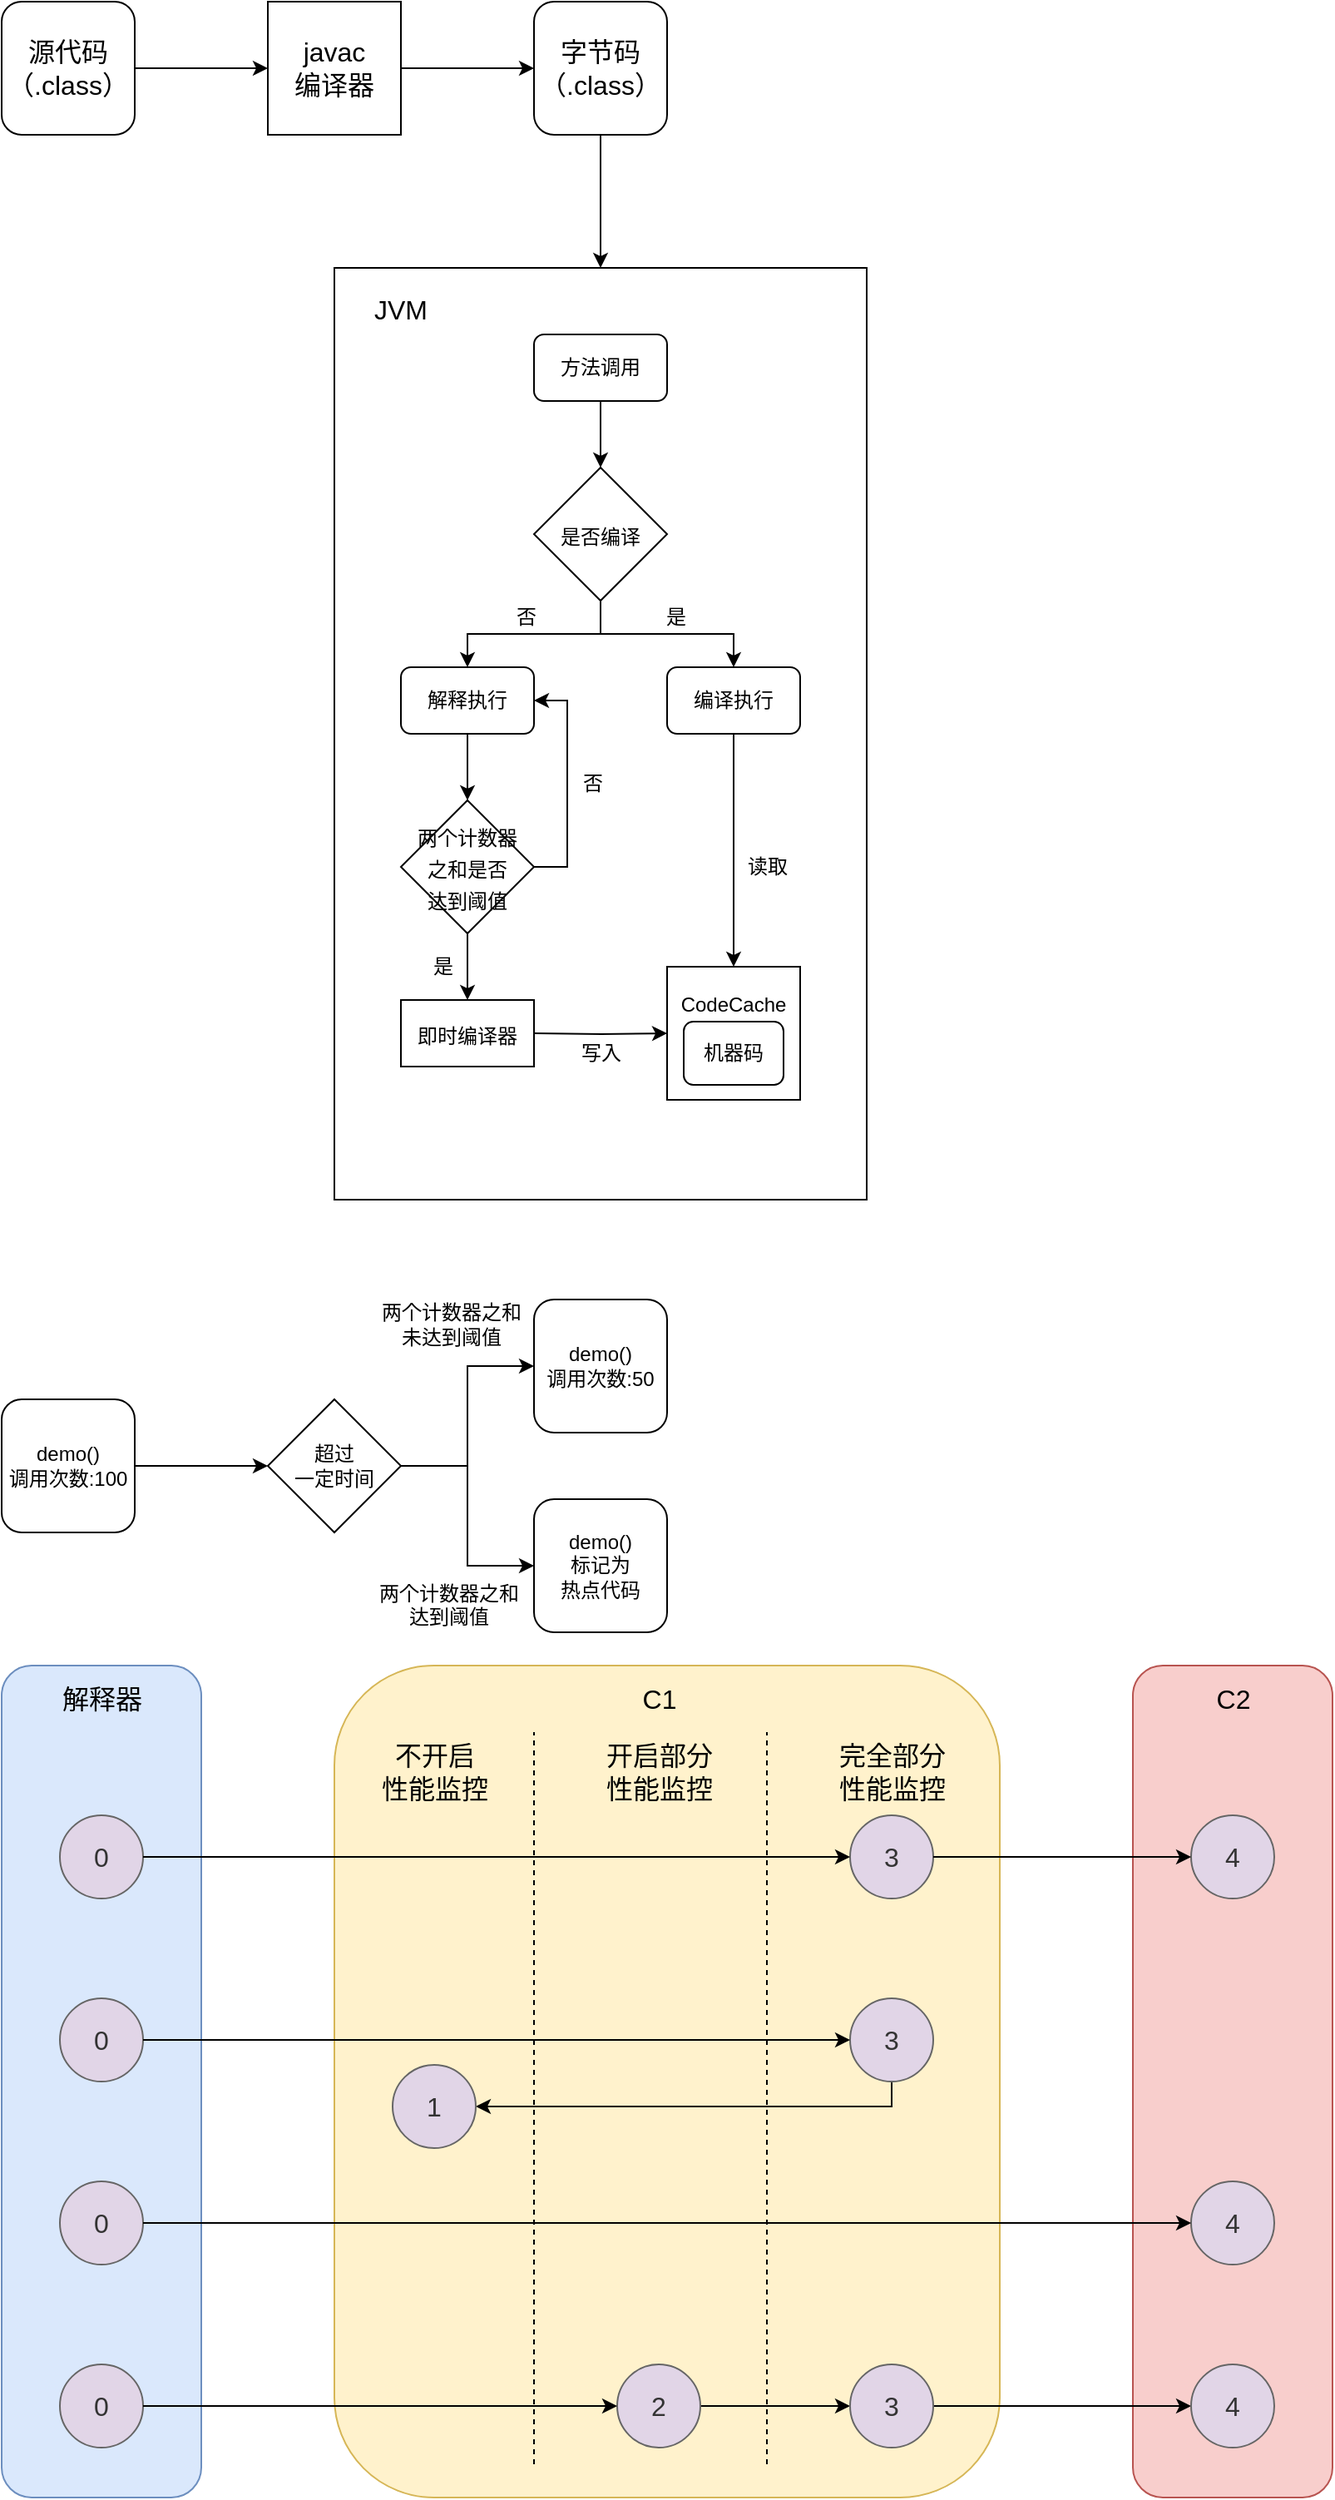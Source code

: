 <mxfile version="15.7.3" type="github">
  <diagram id="Ub3DfvRdjAp3-GLeFt8-" name="Page-1">
    <mxGraphModel dx="1221" dy="644" grid="1" gridSize="10" guides="1" tooltips="1" connect="1" arrows="1" fold="1" page="1" pageScale="1" pageWidth="827" pageHeight="1169" math="0" shadow="0">
      <root>
        <mxCell id="0" />
        <mxCell id="1" parent="0" />
        <mxCell id="vuVCdyLOeT8IX-PdeQ5C-7" value="" style="edgeStyle=orthogonalEdgeStyle;rounded=0;orthogonalLoop=1;jettySize=auto;html=1;fontSize=16;" parent="1" source="vuVCdyLOeT8IX-PdeQ5C-1" target="vuVCdyLOeT8IX-PdeQ5C-6" edge="1">
          <mxGeometry relative="1" as="geometry" />
        </mxCell>
        <mxCell id="vuVCdyLOeT8IX-PdeQ5C-1" value="&lt;font style=&quot;font-size: 16px&quot;&gt;源代码&lt;br&gt;（.class）&lt;br&gt;&lt;/font&gt;" style="rounded=1;whiteSpace=wrap;html=1;" parent="1" vertex="1">
          <mxGeometry x="80" y="120" width="80" height="80" as="geometry" />
        </mxCell>
        <mxCell id="vuVCdyLOeT8IX-PdeQ5C-45" style="edgeStyle=orthogonalEdgeStyle;rounded=0;orthogonalLoop=1;jettySize=auto;html=1;fontSize=12;" parent="1" source="vuVCdyLOeT8IX-PdeQ5C-2" target="vuVCdyLOeT8IX-PdeQ5C-42" edge="1">
          <mxGeometry relative="1" as="geometry" />
        </mxCell>
        <mxCell id="vuVCdyLOeT8IX-PdeQ5C-2" value="&lt;font style=&quot;font-size: 16px&quot;&gt;字节码&lt;br&gt;（.class）&lt;/font&gt;" style="rounded=1;whiteSpace=wrap;html=1;" parent="1" vertex="1">
          <mxGeometry x="400" y="120" width="80" height="80" as="geometry" />
        </mxCell>
        <mxCell id="vuVCdyLOeT8IX-PdeQ5C-8" value="" style="edgeStyle=orthogonalEdgeStyle;rounded=0;orthogonalLoop=1;jettySize=auto;html=1;fontSize=16;" parent="1" source="vuVCdyLOeT8IX-PdeQ5C-6" target="vuVCdyLOeT8IX-PdeQ5C-2" edge="1">
          <mxGeometry relative="1" as="geometry" />
        </mxCell>
        <mxCell id="vuVCdyLOeT8IX-PdeQ5C-6" value="javac&lt;br&gt;编译器" style="rounded=0;whiteSpace=wrap;html=1;fontSize=16;" parent="1" vertex="1">
          <mxGeometry x="240" y="120" width="80" height="80" as="geometry" />
        </mxCell>
        <mxCell id="vuVCdyLOeT8IX-PdeQ5C-37" value="" style="group" parent="1" vertex="1" connectable="0">
          <mxGeometry x="270" y="320" width="330" height="520" as="geometry" />
        </mxCell>
        <mxCell id="vuVCdyLOeT8IX-PdeQ5C-42" value="" style="rounded=0;whiteSpace=wrap;html=1;fontSize=12;" parent="vuVCdyLOeT8IX-PdeQ5C-37" vertex="1">
          <mxGeometry x="10" y="-40" width="320" height="560" as="geometry" />
        </mxCell>
        <mxCell id="vuVCdyLOeT8IX-PdeQ5C-11" value="&lt;font style=&quot;font-size: 12px&quot;&gt;方法调用&lt;/font&gt;" style="rounded=1;whiteSpace=wrap;html=1;" parent="vuVCdyLOeT8IX-PdeQ5C-37" vertex="1">
          <mxGeometry x="130" width="80" height="40" as="geometry" />
        </mxCell>
        <mxCell id="vuVCdyLOeT8IX-PdeQ5C-12" value="&lt;font style=&quot;font-size: 12px&quot;&gt;是否编译&lt;/font&gt;" style="rhombus;whiteSpace=wrap;html=1;fontSize=16;" parent="vuVCdyLOeT8IX-PdeQ5C-37" vertex="1">
          <mxGeometry x="130" y="80" width="80" height="80" as="geometry" />
        </mxCell>
        <mxCell id="vuVCdyLOeT8IX-PdeQ5C-13" value="" style="edgeStyle=orthogonalEdgeStyle;rounded=0;orthogonalLoop=1;jettySize=auto;html=1;fontSize=16;" parent="vuVCdyLOeT8IX-PdeQ5C-37" source="vuVCdyLOeT8IX-PdeQ5C-11" target="vuVCdyLOeT8IX-PdeQ5C-12" edge="1">
          <mxGeometry relative="1" as="geometry" />
        </mxCell>
        <mxCell id="vuVCdyLOeT8IX-PdeQ5C-14" value="&lt;font style=&quot;font-size: 12px&quot;&gt;解释执行&lt;/font&gt;" style="rounded=1;whiteSpace=wrap;html=1;" parent="vuVCdyLOeT8IX-PdeQ5C-37" vertex="1">
          <mxGeometry x="50" y="200" width="80" height="40" as="geometry" />
        </mxCell>
        <mxCell id="vuVCdyLOeT8IX-PdeQ5C-32" style="edgeStyle=orthogonalEdgeStyle;rounded=0;orthogonalLoop=1;jettySize=auto;html=1;fontSize=12;" parent="vuVCdyLOeT8IX-PdeQ5C-37" source="vuVCdyLOeT8IX-PdeQ5C-12" target="vuVCdyLOeT8IX-PdeQ5C-14" edge="1">
          <mxGeometry relative="1" as="geometry" />
        </mxCell>
        <mxCell id="vuVCdyLOeT8IX-PdeQ5C-15" value="&lt;font style=&quot;font-size: 12px&quot;&gt;编译执行&lt;/font&gt;" style="rounded=1;whiteSpace=wrap;html=1;" parent="vuVCdyLOeT8IX-PdeQ5C-37" vertex="1">
          <mxGeometry x="210" y="200" width="80" height="40" as="geometry" />
        </mxCell>
        <mxCell id="vuVCdyLOeT8IX-PdeQ5C-30" style="edgeStyle=orthogonalEdgeStyle;rounded=0;orthogonalLoop=1;jettySize=auto;html=1;fontSize=12;" parent="vuVCdyLOeT8IX-PdeQ5C-37" source="vuVCdyLOeT8IX-PdeQ5C-12" target="vuVCdyLOeT8IX-PdeQ5C-15" edge="1">
          <mxGeometry relative="1" as="geometry" />
        </mxCell>
        <mxCell id="vuVCdyLOeT8IX-PdeQ5C-35" style="edgeStyle=orthogonalEdgeStyle;rounded=0;orthogonalLoop=1;jettySize=auto;html=1;fontSize=12;" parent="vuVCdyLOeT8IX-PdeQ5C-37" source="vuVCdyLOeT8IX-PdeQ5C-16" edge="1">
          <mxGeometry relative="1" as="geometry">
            <mxPoint x="130" y="220" as="targetPoint" />
            <Array as="points">
              <mxPoint x="150" y="320" />
              <mxPoint x="150" y="220" />
            </Array>
          </mxGeometry>
        </mxCell>
        <mxCell id="vuVCdyLOeT8IX-PdeQ5C-16" value="&lt;font style=&quot;font-size: 12px&quot;&gt;两个计数器&lt;br&gt;之和是否&lt;br&gt;达到阈值&lt;/font&gt;" style="rhombus;whiteSpace=wrap;html=1;fontSize=16;" parent="vuVCdyLOeT8IX-PdeQ5C-37" vertex="1">
          <mxGeometry x="50" y="280" width="80" height="80" as="geometry" />
        </mxCell>
        <mxCell id="vuVCdyLOeT8IX-PdeQ5C-19" value="" style="edgeStyle=orthogonalEdgeStyle;rounded=0;orthogonalLoop=1;jettySize=auto;html=1;fontSize=12;" parent="vuVCdyLOeT8IX-PdeQ5C-37" source="vuVCdyLOeT8IX-PdeQ5C-14" target="vuVCdyLOeT8IX-PdeQ5C-16" edge="1">
          <mxGeometry relative="1" as="geometry" />
        </mxCell>
        <mxCell id="vuVCdyLOeT8IX-PdeQ5C-20" value="" style="edgeStyle=orthogonalEdgeStyle;rounded=0;orthogonalLoop=1;jettySize=auto;html=1;fontSize=12;" parent="vuVCdyLOeT8IX-PdeQ5C-37" source="vuVCdyLOeT8IX-PdeQ5C-16" edge="1">
          <mxGeometry relative="1" as="geometry">
            <mxPoint x="90" y="400" as="targetPoint" />
          </mxGeometry>
        </mxCell>
        <mxCell id="vuVCdyLOeT8IX-PdeQ5C-18" value="&lt;font style=&quot;font-size: 12px&quot;&gt;CodeCache&lt;br&gt;&lt;br&gt;&lt;br&gt;&lt;/font&gt;" style="rounded=0;whiteSpace=wrap;html=1;fontSize=16;" parent="vuVCdyLOeT8IX-PdeQ5C-37" vertex="1">
          <mxGeometry x="210" y="380" width="80" height="80" as="geometry" />
        </mxCell>
        <mxCell id="vuVCdyLOeT8IX-PdeQ5C-24" style="edgeStyle=orthogonalEdgeStyle;rounded=0;orthogonalLoop=1;jettySize=auto;html=1;fontSize=12;" parent="vuVCdyLOeT8IX-PdeQ5C-37" source="vuVCdyLOeT8IX-PdeQ5C-15" target="vuVCdyLOeT8IX-PdeQ5C-18" edge="1">
          <mxGeometry relative="1" as="geometry" />
        </mxCell>
        <mxCell id="vuVCdyLOeT8IX-PdeQ5C-21" value="" style="edgeStyle=orthogonalEdgeStyle;rounded=0;orthogonalLoop=1;jettySize=auto;html=1;fontSize=12;" parent="vuVCdyLOeT8IX-PdeQ5C-37" target="vuVCdyLOeT8IX-PdeQ5C-18" edge="1">
          <mxGeometry relative="1" as="geometry">
            <mxPoint x="130" y="420" as="sourcePoint" />
          </mxGeometry>
        </mxCell>
        <mxCell id="vuVCdyLOeT8IX-PdeQ5C-25" value="读取" style="text;html=1;align=center;verticalAlign=middle;resizable=0;points=[];autosize=1;strokeColor=none;fillColor=none;fontSize=12;" parent="vuVCdyLOeT8IX-PdeQ5C-37" vertex="1">
          <mxGeometry x="250" y="310" width="40" height="20" as="geometry" />
        </mxCell>
        <mxCell id="vuVCdyLOeT8IX-PdeQ5C-27" value="写入" style="text;html=1;align=center;verticalAlign=middle;resizable=0;points=[];autosize=1;strokeColor=none;fillColor=none;fontSize=12;" parent="vuVCdyLOeT8IX-PdeQ5C-37" vertex="1">
          <mxGeometry x="150" y="422" width="40" height="20" as="geometry" />
        </mxCell>
        <mxCell id="vuVCdyLOeT8IX-PdeQ5C-28" value="是" style="text;html=1;align=center;verticalAlign=middle;resizable=0;points=[];autosize=1;strokeColor=none;fillColor=none;fontSize=12;" parent="vuVCdyLOeT8IX-PdeQ5C-37" vertex="1">
          <mxGeometry x="60" y="370" width="30" height="20" as="geometry" />
        </mxCell>
        <mxCell id="vuVCdyLOeT8IX-PdeQ5C-29" value="是" style="text;html=1;align=center;verticalAlign=middle;resizable=0;points=[];autosize=1;strokeColor=none;fillColor=none;fontSize=12;" parent="vuVCdyLOeT8IX-PdeQ5C-37" vertex="1">
          <mxGeometry x="200" y="160" width="30" height="20" as="geometry" />
        </mxCell>
        <mxCell id="vuVCdyLOeT8IX-PdeQ5C-33" value="否" style="text;html=1;align=center;verticalAlign=middle;resizable=0;points=[];autosize=1;strokeColor=none;fillColor=none;fontSize=12;" parent="vuVCdyLOeT8IX-PdeQ5C-37" vertex="1">
          <mxGeometry x="110" y="160" width="30" height="20" as="geometry" />
        </mxCell>
        <mxCell id="vuVCdyLOeT8IX-PdeQ5C-34" value="否" style="text;html=1;align=center;verticalAlign=middle;resizable=0;points=[];autosize=1;strokeColor=none;fillColor=none;fontSize=12;" parent="vuVCdyLOeT8IX-PdeQ5C-37" vertex="1">
          <mxGeometry x="150" y="260" width="30" height="20" as="geometry" />
        </mxCell>
        <mxCell id="vuVCdyLOeT8IX-PdeQ5C-3" value="&lt;font style=&quot;font-size: 12px&quot;&gt;机器码&lt;/font&gt;" style="rounded=1;whiteSpace=wrap;html=1;" parent="vuVCdyLOeT8IX-PdeQ5C-37" vertex="1">
          <mxGeometry x="220" y="413" width="60" height="38" as="geometry" />
        </mxCell>
        <mxCell id="vuVCdyLOeT8IX-PdeQ5C-46" value="&lt;font style=&quot;font-size: 16px&quot;&gt;JVM&lt;/font&gt;" style="text;html=1;strokeColor=none;fillColor=none;align=center;verticalAlign=middle;whiteSpace=wrap;rounded=0;fontSize=12;" parent="vuVCdyLOeT8IX-PdeQ5C-37" vertex="1">
          <mxGeometry x="20" y="-30" width="60" height="30" as="geometry" />
        </mxCell>
        <mxCell id="vuVCdyLOeT8IX-PdeQ5C-47" value="&lt;span style=&quot;font-size: 12px&quot;&gt;即时编译器&lt;/span&gt;" style="rounded=0;whiteSpace=wrap;html=1;fontSize=16;" parent="vuVCdyLOeT8IX-PdeQ5C-37" vertex="1">
          <mxGeometry x="50" y="400" width="80" height="40" as="geometry" />
        </mxCell>
        <mxCell id="iuJoQXoTevY6tCzKcNzK-6" value="" style="edgeStyle=orthogonalEdgeStyle;rounded=0;orthogonalLoop=1;jettySize=auto;html=1;" parent="1" source="iuJoQXoTevY6tCzKcNzK-2" target="iuJoQXoTevY6tCzKcNzK-5" edge="1">
          <mxGeometry relative="1" as="geometry" />
        </mxCell>
        <mxCell id="iuJoQXoTevY6tCzKcNzK-2" value="demo()&lt;br&gt;调用次数:100" style="rounded=1;whiteSpace=wrap;html=1;" parent="1" vertex="1">
          <mxGeometry x="80" y="960" width="80" height="80" as="geometry" />
        </mxCell>
        <mxCell id="iuJoQXoTevY6tCzKcNzK-12" value="" style="edgeStyle=orthogonalEdgeStyle;rounded=0;orthogonalLoop=1;jettySize=auto;html=1;" parent="1" source="iuJoQXoTevY6tCzKcNzK-5" target="iuJoQXoTevY6tCzKcNzK-11" edge="1">
          <mxGeometry relative="1" as="geometry" />
        </mxCell>
        <mxCell id="iuJoQXoTevY6tCzKcNzK-13" value="" style="edgeStyle=orthogonalEdgeStyle;rounded=0;orthogonalLoop=1;jettySize=auto;html=1;" parent="1" source="iuJoQXoTevY6tCzKcNzK-5" target="iuJoQXoTevY6tCzKcNzK-7" edge="1">
          <mxGeometry relative="1" as="geometry" />
        </mxCell>
        <mxCell id="iuJoQXoTevY6tCzKcNzK-5" value="&lt;span&gt;超过&lt;br&gt;一定时间&lt;/span&gt;" style="rhombus;whiteSpace=wrap;html=1;" parent="1" vertex="1">
          <mxGeometry x="240" y="960" width="80" height="80" as="geometry" />
        </mxCell>
        <mxCell id="iuJoQXoTevY6tCzKcNzK-7" value="demo()&lt;br&gt;调用次数:50" style="rounded=1;whiteSpace=wrap;html=1;" parent="1" vertex="1">
          <mxGeometry x="400" y="900" width="80" height="80" as="geometry" />
        </mxCell>
        <mxCell id="iuJoQXoTevY6tCzKcNzK-9" value="&lt;span&gt;两个计数器&lt;/span&gt;&lt;span&gt;之和&lt;br&gt;&lt;/span&gt;&lt;span&gt;未达到阈值&lt;/span&gt;" style="text;html=1;align=center;verticalAlign=middle;resizable=0;points=[];autosize=1;strokeColor=none;fillColor=none;" parent="1" vertex="1">
          <mxGeometry x="300" y="900" width="100" height="30" as="geometry" />
        </mxCell>
        <mxCell id="iuJoQXoTevY6tCzKcNzK-10" value="&lt;div style=&quot;text-align: center&quot;&gt;&lt;span&gt;两个计数器&lt;/span&gt;&lt;span&gt;之和&lt;/span&gt;&lt;/div&gt;&lt;span&gt;&lt;div style=&quot;text-align: center&quot;&gt;&lt;span&gt;达到阈值&lt;/span&gt;&lt;/div&gt;&lt;/span&gt;" style="text;whiteSpace=wrap;html=1;" parent="1" vertex="1">
          <mxGeometry x="305" y="1063" width="90" height="40" as="geometry" />
        </mxCell>
        <mxCell id="iuJoQXoTevY6tCzKcNzK-11" value="demo()&lt;br&gt;标记为&lt;br&gt;热点代码" style="rounded=1;whiteSpace=wrap;html=1;" parent="1" vertex="1">
          <mxGeometry x="400" y="1020" width="80" height="80" as="geometry" />
        </mxCell>
        <mxCell id="IVVTeCPdOIFyEgL-tLDo-1" value="" style="rounded=1;whiteSpace=wrap;html=1;fillColor=#dae8fc;strokeColor=#6c8ebf;" vertex="1" parent="1">
          <mxGeometry x="80" y="1120" width="120" height="500" as="geometry" />
        </mxCell>
        <mxCell id="IVVTeCPdOIFyEgL-tLDo-2" value="&lt;font style=&quot;font-size: 16px&quot;&gt;解释器&lt;/font&gt;" style="text;html=1;align=center;verticalAlign=middle;resizable=0;points=[];autosize=1;strokeColor=none;fillColor=none;" vertex="1" parent="1">
          <mxGeometry x="110" y="1130" width="60" height="20" as="geometry" />
        </mxCell>
        <mxCell id="IVVTeCPdOIFyEgL-tLDo-3" value="0" style="ellipse;whiteSpace=wrap;html=1;aspect=fixed;fontSize=16;fillColor=#E1D5E7;strokeColor=#666666;fontColor=#333333;" vertex="1" parent="1">
          <mxGeometry x="115" y="1210" width="50" height="50" as="geometry" />
        </mxCell>
        <mxCell id="IVVTeCPdOIFyEgL-tLDo-4" value="0" style="ellipse;whiteSpace=wrap;html=1;aspect=fixed;fontSize=16;fillColor=#E1D5E7;strokeColor=#666666;fontColor=#333333;" vertex="1" parent="1">
          <mxGeometry x="115" y="1320" width="50" height="50" as="geometry" />
        </mxCell>
        <mxCell id="IVVTeCPdOIFyEgL-tLDo-5" value="0" style="ellipse;whiteSpace=wrap;html=1;aspect=fixed;fontSize=16;fillColor=#E1D5E7;strokeColor=#666666;fontColor=#333333;" vertex="1" parent="1">
          <mxGeometry x="115" y="1430" width="50" height="50" as="geometry" />
        </mxCell>
        <mxCell id="IVVTeCPdOIFyEgL-tLDo-6" value="0" style="ellipse;whiteSpace=wrap;html=1;aspect=fixed;fontSize=16;fillColor=#E1D5E7;strokeColor=#666666;fontColor=#333333;" vertex="1" parent="1">
          <mxGeometry x="115" y="1540" width="50" height="50" as="geometry" />
        </mxCell>
        <mxCell id="IVVTeCPdOIFyEgL-tLDo-8" value="" style="rounded=1;whiteSpace=wrap;html=1;fillColor=#fff2cc;strokeColor=#d6b656;" vertex="1" parent="1">
          <mxGeometry x="280" y="1120" width="400" height="500" as="geometry" />
        </mxCell>
        <mxCell id="IVVTeCPdOIFyEgL-tLDo-13" value="3" style="ellipse;whiteSpace=wrap;html=1;aspect=fixed;fontSize=16;fillColor=#E1D5E7;strokeColor=#666666;fontColor=#333333;" vertex="1" parent="1">
          <mxGeometry x="590" y="1210" width="50" height="50" as="geometry" />
        </mxCell>
        <mxCell id="IVVTeCPdOIFyEgL-tLDo-14" value="&lt;font style=&quot;font-size: 16px&quot;&gt;C1&lt;/font&gt;" style="text;html=1;align=center;verticalAlign=middle;resizable=0;points=[];autosize=1;strokeColor=none;fillColor=none;" vertex="1" parent="1">
          <mxGeometry x="455" y="1130" width="40" height="20" as="geometry" />
        </mxCell>
        <mxCell id="IVVTeCPdOIFyEgL-tLDo-15" value="" style="rounded=1;whiteSpace=wrap;html=1;fillColor=#f8cecc;strokeColor=#b85450;" vertex="1" parent="1">
          <mxGeometry x="760" y="1120" width="120" height="500" as="geometry" />
        </mxCell>
        <mxCell id="IVVTeCPdOIFyEgL-tLDo-16" value="&lt;font style=&quot;font-size: 16px&quot;&gt;C2&lt;/font&gt;" style="text;html=1;align=center;verticalAlign=middle;resizable=0;points=[];autosize=1;strokeColor=none;fillColor=none;" vertex="1" parent="1">
          <mxGeometry x="800" y="1130" width="40" height="20" as="geometry" />
        </mxCell>
        <mxCell id="IVVTeCPdOIFyEgL-tLDo-17" value="&lt;font style=&quot;font-size: 16px&quot;&gt;不开启&lt;br&gt;性能监控&lt;/font&gt;" style="text;html=1;align=center;verticalAlign=middle;resizable=0;points=[];autosize=1;strokeColor=none;fillColor=none;" vertex="1" parent="1">
          <mxGeometry x="300" y="1169" width="80" height="30" as="geometry" />
        </mxCell>
        <mxCell id="IVVTeCPdOIFyEgL-tLDo-18" value="&lt;font style=&quot;font-size: 16px&quot;&gt;开启部分&lt;br&gt;性能监控&lt;/font&gt;" style="text;html=1;align=center;verticalAlign=middle;resizable=0;points=[];autosize=1;strokeColor=none;fillColor=none;" vertex="1" parent="1">
          <mxGeometry x="435" y="1169" width="80" height="30" as="geometry" />
        </mxCell>
        <mxCell id="IVVTeCPdOIFyEgL-tLDo-19" value="&lt;font style=&quot;font-size: 16px&quot;&gt;完全部分&lt;br&gt;性能监控&lt;/font&gt;" style="text;html=1;align=center;verticalAlign=middle;resizable=0;points=[];autosize=1;strokeColor=none;fillColor=none;" vertex="1" parent="1">
          <mxGeometry x="575" y="1169" width="80" height="30" as="geometry" />
        </mxCell>
        <mxCell id="IVVTeCPdOIFyEgL-tLDo-22" value="" style="endArrow=none;dashed=1;html=1;rounded=0;fontSize=16;" edge="1" parent="1">
          <mxGeometry width="50" height="50" relative="1" as="geometry">
            <mxPoint x="400" y="1600" as="sourcePoint" />
            <mxPoint x="400" y="1160" as="targetPoint" />
          </mxGeometry>
        </mxCell>
        <mxCell id="IVVTeCPdOIFyEgL-tLDo-23" value="" style="endArrow=none;dashed=1;html=1;rounded=0;fontSize=16;" edge="1" parent="1">
          <mxGeometry width="50" height="50" relative="1" as="geometry">
            <mxPoint x="540" y="1600" as="sourcePoint" />
            <mxPoint x="540" y="1160" as="targetPoint" />
          </mxGeometry>
        </mxCell>
        <mxCell id="IVVTeCPdOIFyEgL-tLDo-24" style="edgeStyle=orthogonalEdgeStyle;rounded=0;orthogonalLoop=1;jettySize=auto;html=1;fontSize=16;" edge="1" parent="1" source="IVVTeCPdOIFyEgL-tLDo-3" target="IVVTeCPdOIFyEgL-tLDo-13">
          <mxGeometry relative="1" as="geometry" />
        </mxCell>
        <mxCell id="IVVTeCPdOIFyEgL-tLDo-25" value="4" style="ellipse;whiteSpace=wrap;html=1;aspect=fixed;fontSize=16;fillColor=#E1D5E7;strokeColor=#666666;fontColor=#333333;" vertex="1" parent="1">
          <mxGeometry x="795" y="1210" width="50" height="50" as="geometry" />
        </mxCell>
        <mxCell id="IVVTeCPdOIFyEgL-tLDo-26" style="edgeStyle=orthogonalEdgeStyle;rounded=0;orthogonalLoop=1;jettySize=auto;html=1;fontSize=16;" edge="1" parent="1" source="IVVTeCPdOIFyEgL-tLDo-13" target="IVVTeCPdOIFyEgL-tLDo-25">
          <mxGeometry relative="1" as="geometry" />
        </mxCell>
        <mxCell id="IVVTeCPdOIFyEgL-tLDo-30" style="edgeStyle=orthogonalEdgeStyle;rounded=0;orthogonalLoop=1;jettySize=auto;html=1;fontSize=16;" edge="1" parent="1" source="IVVTeCPdOIFyEgL-tLDo-27" target="IVVTeCPdOIFyEgL-tLDo-28">
          <mxGeometry relative="1" as="geometry">
            <Array as="points">
              <mxPoint x="615" y="1385" />
            </Array>
          </mxGeometry>
        </mxCell>
        <mxCell id="IVVTeCPdOIFyEgL-tLDo-27" value="3" style="ellipse;whiteSpace=wrap;html=1;aspect=fixed;fontSize=16;fillColor=#E1D5E7;strokeColor=#666666;fontColor=#333333;" vertex="1" parent="1">
          <mxGeometry x="590" y="1320" width="50" height="50" as="geometry" />
        </mxCell>
        <mxCell id="IVVTeCPdOIFyEgL-tLDo-28" value="1" style="ellipse;whiteSpace=wrap;html=1;aspect=fixed;fontSize=16;fillColor=#E1D5E7;strokeColor=#666666;fontColor=#333333;" vertex="1" parent="1">
          <mxGeometry x="315" y="1360" width="50" height="50" as="geometry" />
        </mxCell>
        <mxCell id="IVVTeCPdOIFyEgL-tLDo-29" style="edgeStyle=orthogonalEdgeStyle;rounded=0;orthogonalLoop=1;jettySize=auto;html=1;fontSize=16;" edge="1" parent="1" source="IVVTeCPdOIFyEgL-tLDo-4" target="IVVTeCPdOIFyEgL-tLDo-27">
          <mxGeometry relative="1" as="geometry" />
        </mxCell>
        <mxCell id="IVVTeCPdOIFyEgL-tLDo-31" value="4" style="ellipse;whiteSpace=wrap;html=1;aspect=fixed;fontSize=16;fillColor=#E1D5E7;strokeColor=#666666;fontColor=#333333;" vertex="1" parent="1">
          <mxGeometry x="795" y="1430" width="50" height="50" as="geometry" />
        </mxCell>
        <mxCell id="IVVTeCPdOIFyEgL-tLDo-32" style="edgeStyle=orthogonalEdgeStyle;rounded=0;orthogonalLoop=1;jettySize=auto;html=1;fontSize=16;" edge="1" parent="1" source="IVVTeCPdOIFyEgL-tLDo-5" target="IVVTeCPdOIFyEgL-tLDo-31">
          <mxGeometry relative="1" as="geometry" />
        </mxCell>
        <mxCell id="IVVTeCPdOIFyEgL-tLDo-36" style="edgeStyle=orthogonalEdgeStyle;rounded=0;orthogonalLoop=1;jettySize=auto;html=1;fontSize=16;" edge="1" parent="1" source="IVVTeCPdOIFyEgL-tLDo-33" target="IVVTeCPdOIFyEgL-tLDo-34">
          <mxGeometry relative="1" as="geometry" />
        </mxCell>
        <mxCell id="IVVTeCPdOIFyEgL-tLDo-33" value="2" style="ellipse;whiteSpace=wrap;html=1;aspect=fixed;fontSize=16;fillColor=#E1D5E7;strokeColor=#666666;fontColor=#333333;" vertex="1" parent="1">
          <mxGeometry x="450" y="1540" width="50" height="50" as="geometry" />
        </mxCell>
        <mxCell id="IVVTeCPdOIFyEgL-tLDo-38" style="edgeStyle=orthogonalEdgeStyle;rounded=0;orthogonalLoop=1;jettySize=auto;html=1;fontSize=16;" edge="1" parent="1" source="IVVTeCPdOIFyEgL-tLDo-34" target="IVVTeCPdOIFyEgL-tLDo-37">
          <mxGeometry relative="1" as="geometry" />
        </mxCell>
        <mxCell id="IVVTeCPdOIFyEgL-tLDo-34" value="3" style="ellipse;whiteSpace=wrap;html=1;aspect=fixed;fontSize=16;fillColor=#E1D5E7;strokeColor=#666666;fontColor=#333333;" vertex="1" parent="1">
          <mxGeometry x="590" y="1540" width="50" height="50" as="geometry" />
        </mxCell>
        <mxCell id="IVVTeCPdOIFyEgL-tLDo-35" style="edgeStyle=orthogonalEdgeStyle;rounded=0;orthogonalLoop=1;jettySize=auto;html=1;fontSize=16;" edge="1" parent="1" source="IVVTeCPdOIFyEgL-tLDo-6" target="IVVTeCPdOIFyEgL-tLDo-33">
          <mxGeometry relative="1" as="geometry" />
        </mxCell>
        <mxCell id="IVVTeCPdOIFyEgL-tLDo-37" value="4" style="ellipse;whiteSpace=wrap;html=1;aspect=fixed;fontSize=16;fillColor=#E1D5E7;strokeColor=#666666;fontColor=#333333;" vertex="1" parent="1">
          <mxGeometry x="795" y="1540" width="50" height="50" as="geometry" />
        </mxCell>
      </root>
    </mxGraphModel>
  </diagram>
</mxfile>
